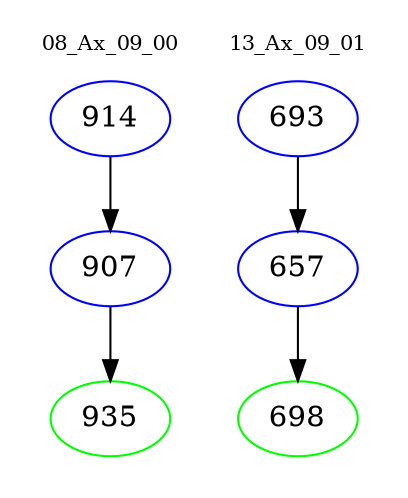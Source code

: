 digraph{
subgraph cluster_0 {
color = white
label = "08_Ax_09_00";
fontsize=10;
T0_914 [label="914", color="blue"]
T0_914 -> T0_907 [color="black"]
T0_907 [label="907", color="blue"]
T0_907 -> T0_935 [color="black"]
T0_935 [label="935", color="green"]
}
subgraph cluster_1 {
color = white
label = "13_Ax_09_01";
fontsize=10;
T1_693 [label="693", color="blue"]
T1_693 -> T1_657 [color="black"]
T1_657 [label="657", color="blue"]
T1_657 -> T1_698 [color="black"]
T1_698 [label="698", color="green"]
}
}
